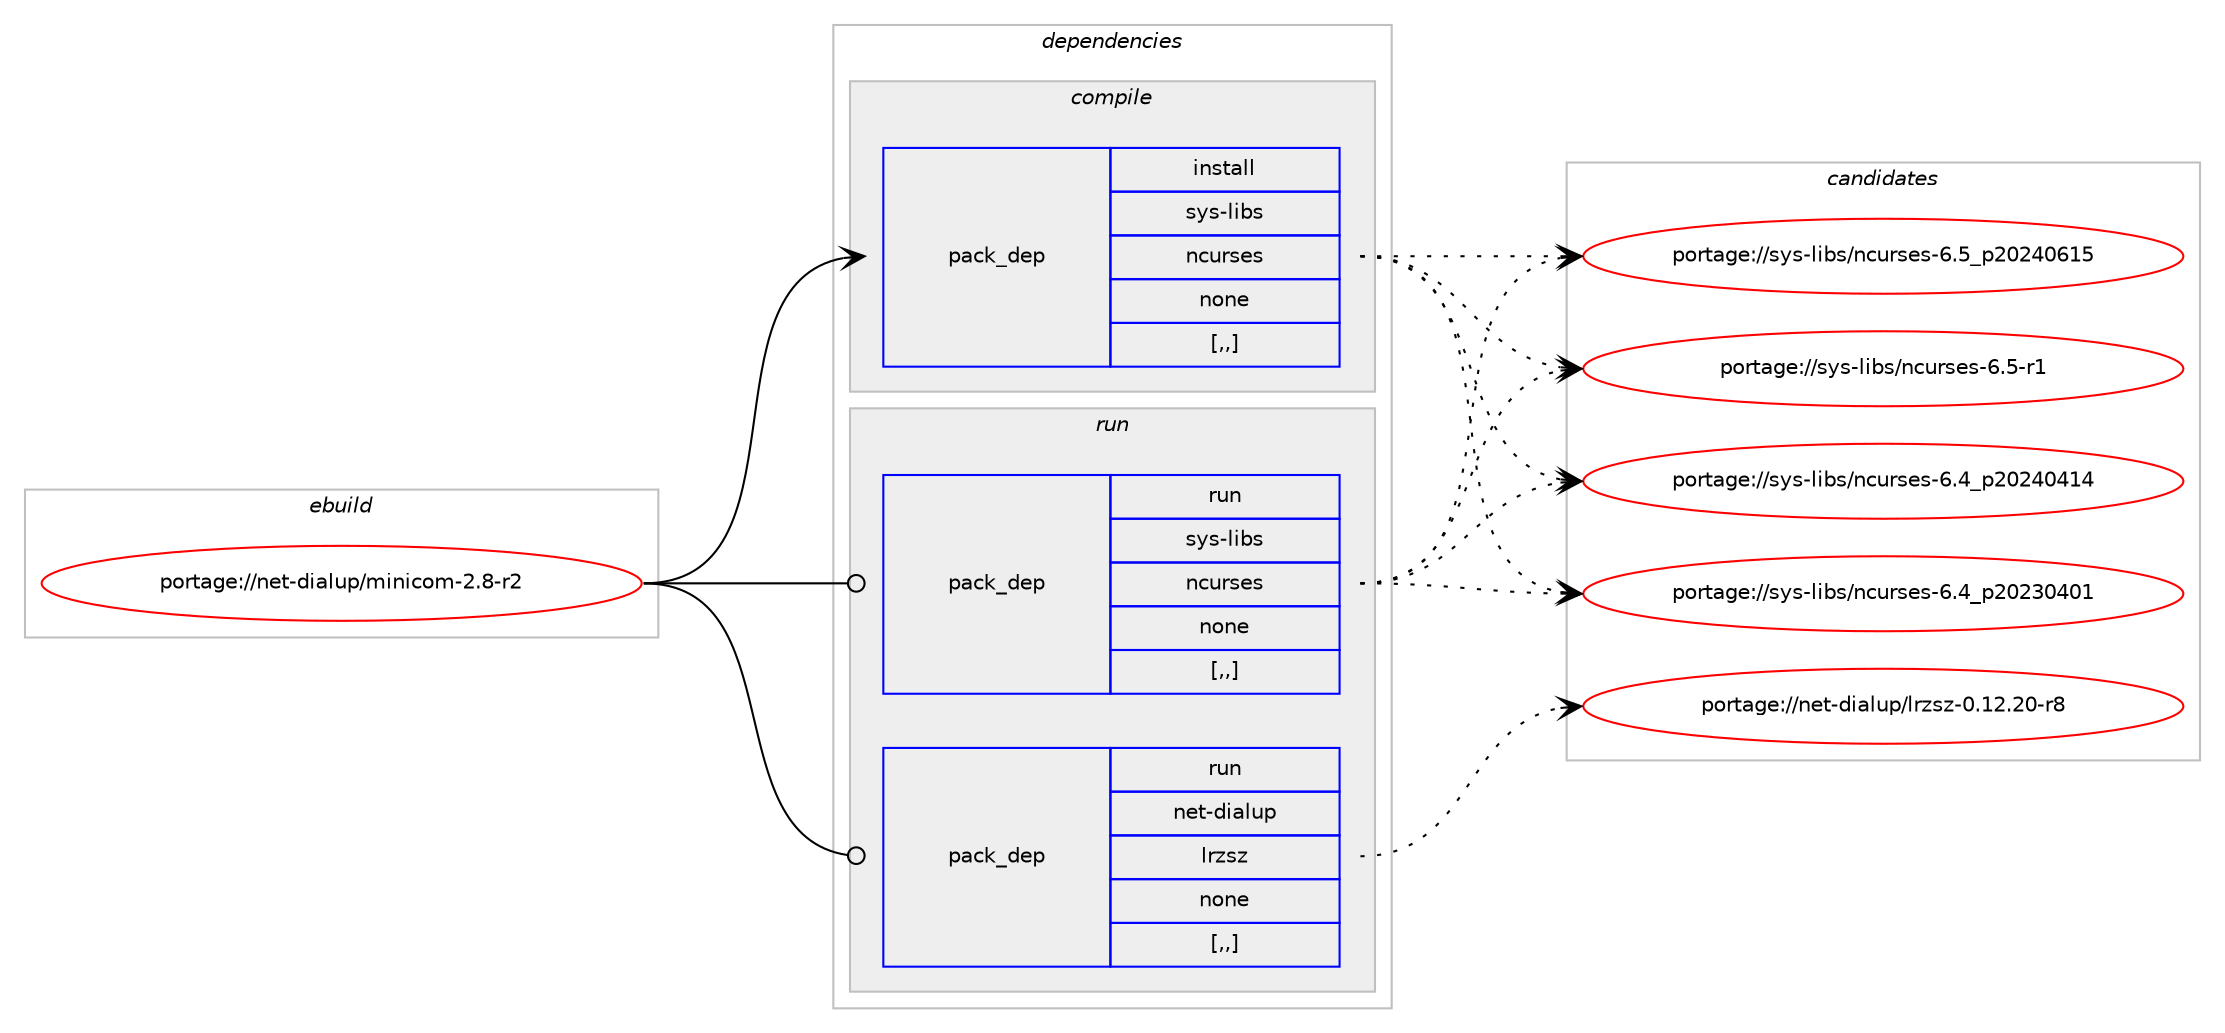 digraph prolog {

# *************
# Graph options
# *************

newrank=true;
concentrate=true;
compound=true;
graph [rankdir=LR,fontname=Helvetica,fontsize=10,ranksep=1.5];#, ranksep=2.5, nodesep=0.2];
edge  [arrowhead=vee];
node  [fontname=Helvetica,fontsize=10];

# **********
# The ebuild
# **********

subgraph cluster_leftcol {
color=gray;
label=<<i>ebuild</i>>;
id [label="portage://net-dialup/minicom-2.8-r2", color=red, width=4, href="../net-dialup/minicom-2.8-r2.svg"];
}

# ****************
# The dependencies
# ****************

subgraph cluster_midcol {
color=gray;
label=<<i>dependencies</i>>;
subgraph cluster_compile {
fillcolor="#eeeeee";
style=filled;
label=<<i>compile</i>>;
subgraph pack251862 {
dependency343356 [label=<<TABLE BORDER="0" CELLBORDER="1" CELLSPACING="0" CELLPADDING="4" WIDTH="220"><TR><TD ROWSPAN="6" CELLPADDING="30">pack_dep</TD></TR><TR><TD WIDTH="110">install</TD></TR><TR><TD>sys-libs</TD></TR><TR><TD>ncurses</TD></TR><TR><TD>none</TD></TR><TR><TD>[,,]</TD></TR></TABLE>>, shape=none, color=blue];
}
id:e -> dependency343356:w [weight=20,style="solid",arrowhead="vee"];
}
subgraph cluster_compileandrun {
fillcolor="#eeeeee";
style=filled;
label=<<i>compile and run</i>>;
}
subgraph cluster_run {
fillcolor="#eeeeee";
style=filled;
label=<<i>run</i>>;
subgraph pack251863 {
dependency343357 [label=<<TABLE BORDER="0" CELLBORDER="1" CELLSPACING="0" CELLPADDING="4" WIDTH="220"><TR><TD ROWSPAN="6" CELLPADDING="30">pack_dep</TD></TR><TR><TD WIDTH="110">run</TD></TR><TR><TD>net-dialup</TD></TR><TR><TD>lrzsz</TD></TR><TR><TD>none</TD></TR><TR><TD>[,,]</TD></TR></TABLE>>, shape=none, color=blue];
}
id:e -> dependency343357:w [weight=20,style="solid",arrowhead="odot"];
subgraph pack251864 {
dependency343358 [label=<<TABLE BORDER="0" CELLBORDER="1" CELLSPACING="0" CELLPADDING="4" WIDTH="220"><TR><TD ROWSPAN="6" CELLPADDING="30">pack_dep</TD></TR><TR><TD WIDTH="110">run</TD></TR><TR><TD>sys-libs</TD></TR><TR><TD>ncurses</TD></TR><TR><TD>none</TD></TR><TR><TD>[,,]</TD></TR></TABLE>>, shape=none, color=blue];
}
id:e -> dependency343358:w [weight=20,style="solid",arrowhead="odot"];
}
}

# **************
# The candidates
# **************

subgraph cluster_choices {
rank=same;
color=gray;
label=<<i>candidates</i>>;

subgraph choice251862 {
color=black;
nodesep=1;
choice1151211154510810598115471109911711411510111545544653951125048505248544953 [label="portage://sys-libs/ncurses-6.5_p20240615", color=red, width=4,href="../sys-libs/ncurses-6.5_p20240615.svg"];
choice11512111545108105981154711099117114115101115455446534511449 [label="portage://sys-libs/ncurses-6.5-r1", color=red, width=4,href="../sys-libs/ncurses-6.5-r1.svg"];
choice1151211154510810598115471109911711411510111545544652951125048505248524952 [label="portage://sys-libs/ncurses-6.4_p20240414", color=red, width=4,href="../sys-libs/ncurses-6.4_p20240414.svg"];
choice1151211154510810598115471109911711411510111545544652951125048505148524849 [label="portage://sys-libs/ncurses-6.4_p20230401", color=red, width=4,href="../sys-libs/ncurses-6.4_p20230401.svg"];
dependency343356:e -> choice1151211154510810598115471109911711411510111545544653951125048505248544953:w [style=dotted,weight="100"];
dependency343356:e -> choice11512111545108105981154711099117114115101115455446534511449:w [style=dotted,weight="100"];
dependency343356:e -> choice1151211154510810598115471109911711411510111545544652951125048505248524952:w [style=dotted,weight="100"];
dependency343356:e -> choice1151211154510810598115471109911711411510111545544652951125048505148524849:w [style=dotted,weight="100"];
}
subgraph choice251863 {
color=black;
nodesep=1;
choice11010111645100105971081171124710811412211512245484649504650484511456 [label="portage://net-dialup/lrzsz-0.12.20-r8", color=red, width=4,href="../net-dialup/lrzsz-0.12.20-r8.svg"];
dependency343357:e -> choice11010111645100105971081171124710811412211512245484649504650484511456:w [style=dotted,weight="100"];
}
subgraph choice251864 {
color=black;
nodesep=1;
choice1151211154510810598115471109911711411510111545544653951125048505248544953 [label="portage://sys-libs/ncurses-6.5_p20240615", color=red, width=4,href="../sys-libs/ncurses-6.5_p20240615.svg"];
choice11512111545108105981154711099117114115101115455446534511449 [label="portage://sys-libs/ncurses-6.5-r1", color=red, width=4,href="../sys-libs/ncurses-6.5-r1.svg"];
choice1151211154510810598115471109911711411510111545544652951125048505248524952 [label="portage://sys-libs/ncurses-6.4_p20240414", color=red, width=4,href="../sys-libs/ncurses-6.4_p20240414.svg"];
choice1151211154510810598115471109911711411510111545544652951125048505148524849 [label="portage://sys-libs/ncurses-6.4_p20230401", color=red, width=4,href="../sys-libs/ncurses-6.4_p20230401.svg"];
dependency343358:e -> choice1151211154510810598115471109911711411510111545544653951125048505248544953:w [style=dotted,weight="100"];
dependency343358:e -> choice11512111545108105981154711099117114115101115455446534511449:w [style=dotted,weight="100"];
dependency343358:e -> choice1151211154510810598115471109911711411510111545544652951125048505248524952:w [style=dotted,weight="100"];
dependency343358:e -> choice1151211154510810598115471109911711411510111545544652951125048505148524849:w [style=dotted,weight="100"];
}
}

}
